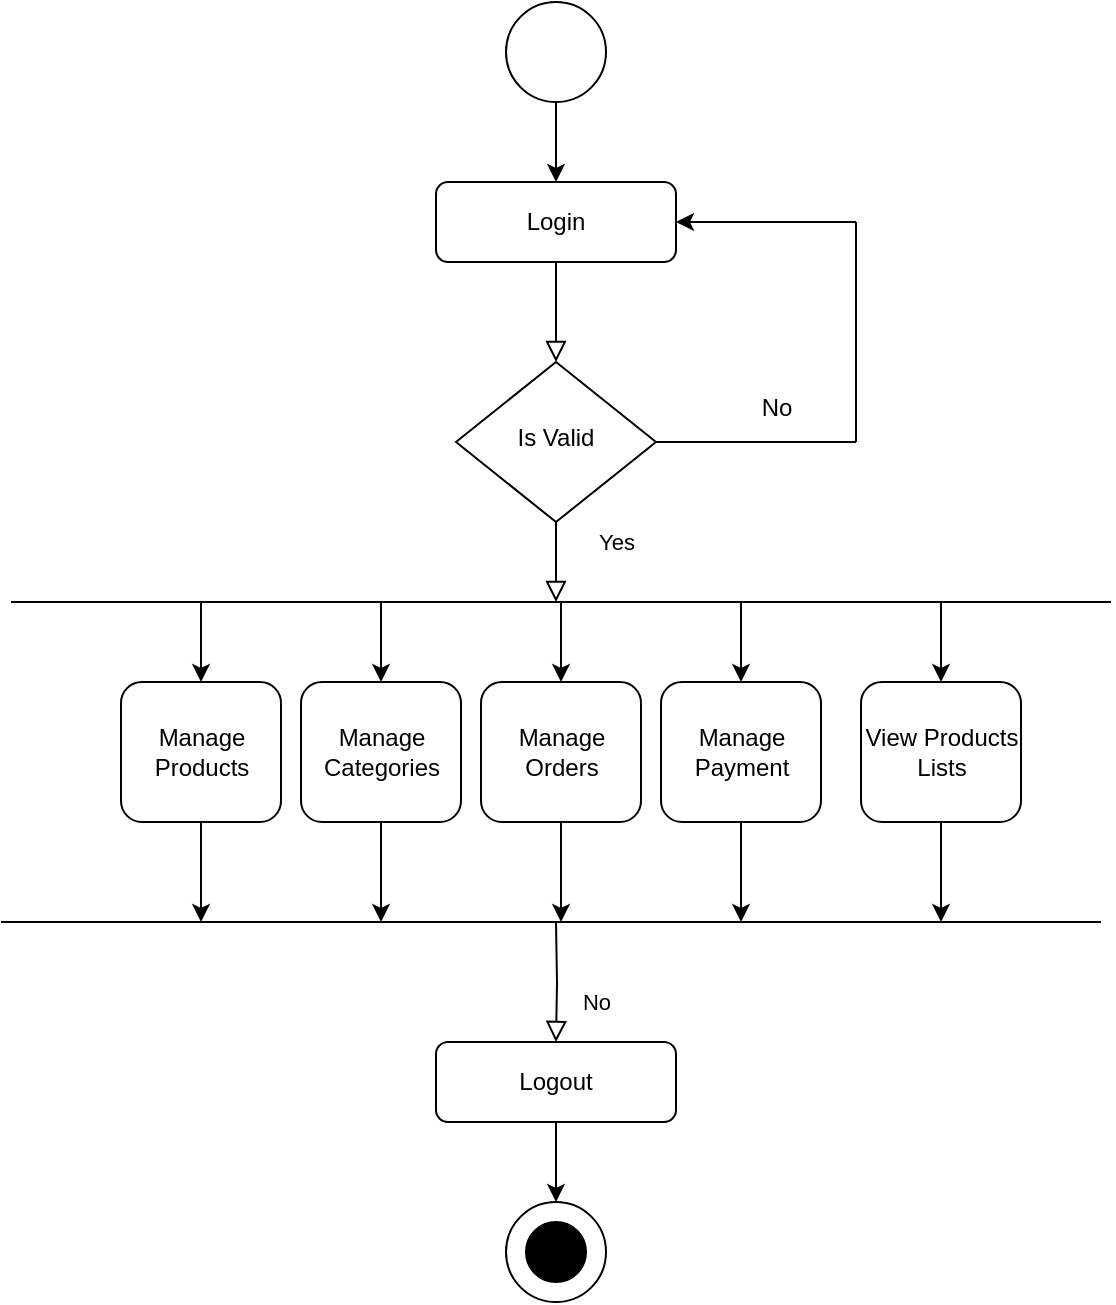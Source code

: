 <mxfile version="24.7.17">
  <diagram id="C5RBs43oDa-KdzZeNtuy" name="Page-1">
    <mxGraphModel dx="794" dy="454" grid="1" gridSize="10" guides="1" tooltips="1" connect="1" arrows="1" fold="1" page="1" pageScale="1" pageWidth="827" pageHeight="1169" math="0" shadow="0">
      <root>
        <mxCell id="WIyWlLk6GJQsqaUBKTNV-0" />
        <mxCell id="WIyWlLk6GJQsqaUBKTNV-1" parent="WIyWlLk6GJQsqaUBKTNV-0" />
        <mxCell id="WIyWlLk6GJQsqaUBKTNV-2" value="" style="rounded=0;html=1;jettySize=auto;orthogonalLoop=1;fontSize=11;endArrow=block;endFill=0;endSize=8;strokeWidth=1;shadow=0;labelBackgroundColor=none;edgeStyle=orthogonalEdgeStyle;" parent="WIyWlLk6GJQsqaUBKTNV-1" source="WIyWlLk6GJQsqaUBKTNV-3" target="WIyWlLk6GJQsqaUBKTNV-6" edge="1">
          <mxGeometry relative="1" as="geometry" />
        </mxCell>
        <mxCell id="WIyWlLk6GJQsqaUBKTNV-3" value="Login" style="rounded=1;whiteSpace=wrap;html=1;fontSize=12;glass=0;strokeWidth=1;shadow=0;" parent="WIyWlLk6GJQsqaUBKTNV-1" vertex="1">
          <mxGeometry x="330" y="200" width="120" height="40" as="geometry" />
        </mxCell>
        <mxCell id="WIyWlLk6GJQsqaUBKTNV-4" value="Yes" style="rounded=0;html=1;jettySize=auto;orthogonalLoop=1;fontSize=11;endArrow=block;endFill=0;endSize=8;strokeWidth=1;shadow=0;labelBackgroundColor=none;edgeStyle=orthogonalEdgeStyle;" parent="WIyWlLk6GJQsqaUBKTNV-1" source="WIyWlLk6GJQsqaUBKTNV-6" edge="1">
          <mxGeometry x="-0.506" y="30" relative="1" as="geometry">
            <mxPoint as="offset" />
            <mxPoint x="390" y="410" as="targetPoint" />
          </mxGeometry>
        </mxCell>
        <mxCell id="WIyWlLk6GJQsqaUBKTNV-6" value="Is Valid" style="rhombus;whiteSpace=wrap;html=1;shadow=0;fontFamily=Helvetica;fontSize=12;align=center;strokeWidth=1;spacing=6;spacingTop=-4;" parent="WIyWlLk6GJQsqaUBKTNV-1" vertex="1">
          <mxGeometry x="340" y="290" width="100" height="80" as="geometry" />
        </mxCell>
        <mxCell id="WIyWlLk6GJQsqaUBKTNV-8" value="No" style="rounded=0;html=1;jettySize=auto;orthogonalLoop=1;fontSize=11;endArrow=block;endFill=0;endSize=8;strokeWidth=1;shadow=0;labelBackgroundColor=none;edgeStyle=orthogonalEdgeStyle;" parent="WIyWlLk6GJQsqaUBKTNV-1" target="WIyWlLk6GJQsqaUBKTNV-11" edge="1">
          <mxGeometry x="0.333" y="20" relative="1" as="geometry">
            <mxPoint as="offset" />
            <mxPoint x="390" y="570" as="sourcePoint" />
          </mxGeometry>
        </mxCell>
        <mxCell id="xSt_ude8wF4Qy0rCD5Ak-9" value="" style="edgeStyle=orthogonalEdgeStyle;rounded=0;orthogonalLoop=1;jettySize=auto;html=1;" parent="WIyWlLk6GJQsqaUBKTNV-1" source="WIyWlLk6GJQsqaUBKTNV-11" target="xSt_ude8wF4Qy0rCD5Ak-7" edge="1">
          <mxGeometry relative="1" as="geometry" />
        </mxCell>
        <mxCell id="WIyWlLk6GJQsqaUBKTNV-11" value="Logout" style="rounded=1;whiteSpace=wrap;html=1;fontSize=12;glass=0;strokeWidth=1;shadow=0;" parent="WIyWlLk6GJQsqaUBKTNV-1" vertex="1">
          <mxGeometry x="330" y="630" width="120" height="40" as="geometry" />
        </mxCell>
        <mxCell id="xSt_ude8wF4Qy0rCD5Ak-1" style="edgeStyle=orthogonalEdgeStyle;rounded=0;orthogonalLoop=1;jettySize=auto;html=1;entryX=0.5;entryY=0;entryDx=0;entryDy=0;" parent="WIyWlLk6GJQsqaUBKTNV-1" source="xSt_ude8wF4Qy0rCD5Ak-0" target="WIyWlLk6GJQsqaUBKTNV-3" edge="1">
          <mxGeometry relative="1" as="geometry" />
        </mxCell>
        <mxCell id="xSt_ude8wF4Qy0rCD5Ak-0" value="" style="ellipse;whiteSpace=wrap;html=1;aspect=fixed;" parent="WIyWlLk6GJQsqaUBKTNV-1" vertex="1">
          <mxGeometry x="365" y="110" width="50" height="50" as="geometry" />
        </mxCell>
        <mxCell id="xSt_ude8wF4Qy0rCD5Ak-2" value="" style="endArrow=classic;html=1;rounded=0;entryX=1;entryY=0.5;entryDx=0;entryDy=0;" parent="WIyWlLk6GJQsqaUBKTNV-1" target="WIyWlLk6GJQsqaUBKTNV-3" edge="1">
          <mxGeometry width="50" height="50" relative="1" as="geometry">
            <mxPoint x="540" y="220" as="sourcePoint" />
            <mxPoint x="490" y="210" as="targetPoint" />
          </mxGeometry>
        </mxCell>
        <mxCell id="xSt_ude8wF4Qy0rCD5Ak-4" value="" style="endArrow=none;html=1;rounded=0;" parent="WIyWlLk6GJQsqaUBKTNV-1" edge="1">
          <mxGeometry width="50" height="50" relative="1" as="geometry">
            <mxPoint x="540" y="330" as="sourcePoint" />
            <mxPoint x="540" y="220" as="targetPoint" />
          </mxGeometry>
        </mxCell>
        <mxCell id="xSt_ude8wF4Qy0rCD5Ak-5" value="" style="endArrow=none;html=1;rounded=0;exitX=1;exitY=0.5;exitDx=0;exitDy=0;" parent="WIyWlLk6GJQsqaUBKTNV-1" source="WIyWlLk6GJQsqaUBKTNV-6" edge="1">
          <mxGeometry width="50" height="50" relative="1" as="geometry">
            <mxPoint x="550" y="330" as="sourcePoint" />
            <mxPoint x="540" y="330" as="targetPoint" />
          </mxGeometry>
        </mxCell>
        <mxCell id="xSt_ude8wF4Qy0rCD5Ak-6" value="No&lt;div&gt;&lt;br&gt;&lt;/div&gt;" style="text;html=1;align=center;verticalAlign=middle;resizable=0;points=[];autosize=1;strokeColor=none;fillColor=none;" parent="WIyWlLk6GJQsqaUBKTNV-1" vertex="1">
          <mxGeometry x="480" y="300" width="40" height="40" as="geometry" />
        </mxCell>
        <mxCell id="xSt_ude8wF4Qy0rCD5Ak-7" value="" style="ellipse;whiteSpace=wrap;html=1;aspect=fixed;" parent="WIyWlLk6GJQsqaUBKTNV-1" vertex="1">
          <mxGeometry x="365" y="710" width="50" height="50" as="geometry" />
        </mxCell>
        <mxCell id="xSt_ude8wF4Qy0rCD5Ak-10" value="" style="endArrow=none;html=1;rounded=0;" parent="WIyWlLk6GJQsqaUBKTNV-1" edge="1">
          <mxGeometry width="50" height="50" relative="1" as="geometry">
            <mxPoint x="117.5" y="410" as="sourcePoint" />
            <mxPoint x="667.5" y="410" as="targetPoint" />
          </mxGeometry>
        </mxCell>
        <mxCell id="xSt_ude8wF4Qy0rCD5Ak-11" value="" style="endArrow=none;html=1;rounded=0;" parent="WIyWlLk6GJQsqaUBKTNV-1" edge="1">
          <mxGeometry width="50" height="50" relative="1" as="geometry">
            <mxPoint x="112.5" y="570" as="sourcePoint" />
            <mxPoint x="662.5" y="570" as="targetPoint" />
          </mxGeometry>
        </mxCell>
        <mxCell id="xSt_ude8wF4Qy0rCD5Ak-12" value="" style="endArrow=classic;html=1;rounded=0;" parent="WIyWlLk6GJQsqaUBKTNV-1" edge="1">
          <mxGeometry width="50" height="50" relative="1" as="geometry">
            <mxPoint x="212.5" y="410" as="sourcePoint" />
            <mxPoint x="212.5" y="450" as="targetPoint" />
          </mxGeometry>
        </mxCell>
        <mxCell id="xSt_ude8wF4Qy0rCD5Ak-14" style="edgeStyle=orthogonalEdgeStyle;rounded=0;orthogonalLoop=1;jettySize=auto;html=1;" parent="WIyWlLk6GJQsqaUBKTNV-1" source="xSt_ude8wF4Qy0rCD5Ak-13" edge="1">
          <mxGeometry relative="1" as="geometry">
            <mxPoint x="212.5" y="570" as="targetPoint" />
          </mxGeometry>
        </mxCell>
        <mxCell id="xSt_ude8wF4Qy0rCD5Ak-13" value="Manage Products" style="rounded=1;whiteSpace=wrap;html=1;" parent="WIyWlLk6GJQsqaUBKTNV-1" vertex="1">
          <mxGeometry x="172.5" y="450" width="80" height="70" as="geometry" />
        </mxCell>
        <mxCell id="xSt_ude8wF4Qy0rCD5Ak-15" value="" style="endArrow=classic;html=1;rounded=0;" parent="WIyWlLk6GJQsqaUBKTNV-1" edge="1">
          <mxGeometry width="50" height="50" relative="1" as="geometry">
            <mxPoint x="302.5" y="410" as="sourcePoint" />
            <mxPoint x="302.5" y="450" as="targetPoint" />
          </mxGeometry>
        </mxCell>
        <mxCell id="xSt_ude8wF4Qy0rCD5Ak-16" style="edgeStyle=orthogonalEdgeStyle;rounded=0;orthogonalLoop=1;jettySize=auto;html=1;" parent="WIyWlLk6GJQsqaUBKTNV-1" source="xSt_ude8wF4Qy0rCD5Ak-17" edge="1">
          <mxGeometry relative="1" as="geometry">
            <mxPoint x="302.5" y="570" as="targetPoint" />
          </mxGeometry>
        </mxCell>
        <mxCell id="xSt_ude8wF4Qy0rCD5Ak-17" value="Manage Categories" style="rounded=1;whiteSpace=wrap;html=1;" parent="WIyWlLk6GJQsqaUBKTNV-1" vertex="1">
          <mxGeometry x="262.5" y="450" width="80" height="70" as="geometry" />
        </mxCell>
        <mxCell id="xSt_ude8wF4Qy0rCD5Ak-18" value="" style="endArrow=classic;html=1;rounded=0;" parent="WIyWlLk6GJQsqaUBKTNV-1" edge="1">
          <mxGeometry width="50" height="50" relative="1" as="geometry">
            <mxPoint x="392.5" y="410" as="sourcePoint" />
            <mxPoint x="392.5" y="450" as="targetPoint" />
          </mxGeometry>
        </mxCell>
        <mxCell id="xSt_ude8wF4Qy0rCD5Ak-19" style="edgeStyle=orthogonalEdgeStyle;rounded=0;orthogonalLoop=1;jettySize=auto;html=1;" parent="WIyWlLk6GJQsqaUBKTNV-1" source="xSt_ude8wF4Qy0rCD5Ak-20" edge="1">
          <mxGeometry relative="1" as="geometry">
            <mxPoint x="392.5" y="570" as="targetPoint" />
          </mxGeometry>
        </mxCell>
        <mxCell id="xSt_ude8wF4Qy0rCD5Ak-20" value="Manage Orders" style="rounded=1;whiteSpace=wrap;html=1;" parent="WIyWlLk6GJQsqaUBKTNV-1" vertex="1">
          <mxGeometry x="352.5" y="450" width="80" height="70" as="geometry" />
        </mxCell>
        <mxCell id="xSt_ude8wF4Qy0rCD5Ak-21" value="" style="endArrow=classic;html=1;rounded=0;" parent="WIyWlLk6GJQsqaUBKTNV-1" edge="1">
          <mxGeometry width="50" height="50" relative="1" as="geometry">
            <mxPoint x="482.5" y="410" as="sourcePoint" />
            <mxPoint x="482.5" y="450" as="targetPoint" />
          </mxGeometry>
        </mxCell>
        <mxCell id="xSt_ude8wF4Qy0rCD5Ak-22" style="edgeStyle=orthogonalEdgeStyle;rounded=0;orthogonalLoop=1;jettySize=auto;html=1;" parent="WIyWlLk6GJQsqaUBKTNV-1" source="xSt_ude8wF4Qy0rCD5Ak-23" edge="1">
          <mxGeometry relative="1" as="geometry">
            <mxPoint x="482.5" y="570" as="targetPoint" />
          </mxGeometry>
        </mxCell>
        <mxCell id="xSt_ude8wF4Qy0rCD5Ak-23" value="Manage Payment" style="rounded=1;whiteSpace=wrap;html=1;" parent="WIyWlLk6GJQsqaUBKTNV-1" vertex="1">
          <mxGeometry x="442.5" y="450" width="80" height="70" as="geometry" />
        </mxCell>
        <mxCell id="xSt_ude8wF4Qy0rCD5Ak-24" value="" style="endArrow=classic;html=1;rounded=0;" parent="WIyWlLk6GJQsqaUBKTNV-1" edge="1">
          <mxGeometry width="50" height="50" relative="1" as="geometry">
            <mxPoint x="582.5" y="410" as="sourcePoint" />
            <mxPoint x="582.5" y="450" as="targetPoint" />
          </mxGeometry>
        </mxCell>
        <mxCell id="xSt_ude8wF4Qy0rCD5Ak-25" style="edgeStyle=orthogonalEdgeStyle;rounded=0;orthogonalLoop=1;jettySize=auto;html=1;" parent="WIyWlLk6GJQsqaUBKTNV-1" source="xSt_ude8wF4Qy0rCD5Ak-26" edge="1">
          <mxGeometry relative="1" as="geometry">
            <mxPoint x="582.5" y="570" as="targetPoint" />
          </mxGeometry>
        </mxCell>
        <mxCell id="xSt_ude8wF4Qy0rCD5Ak-26" value="View Products Lists" style="rounded=1;whiteSpace=wrap;html=1;" parent="WIyWlLk6GJQsqaUBKTNV-1" vertex="1">
          <mxGeometry x="542.5" y="450" width="80" height="70" as="geometry" />
        </mxCell>
        <mxCell id="xSt_ude8wF4Qy0rCD5Ak-27" value="" style="ellipse;whiteSpace=wrap;html=1;aspect=fixed;fillColor=#000000;rotation=90;" parent="WIyWlLk6GJQsqaUBKTNV-1" vertex="1">
          <mxGeometry x="375" y="720" width="30" height="30" as="geometry" />
        </mxCell>
      </root>
    </mxGraphModel>
  </diagram>
</mxfile>
